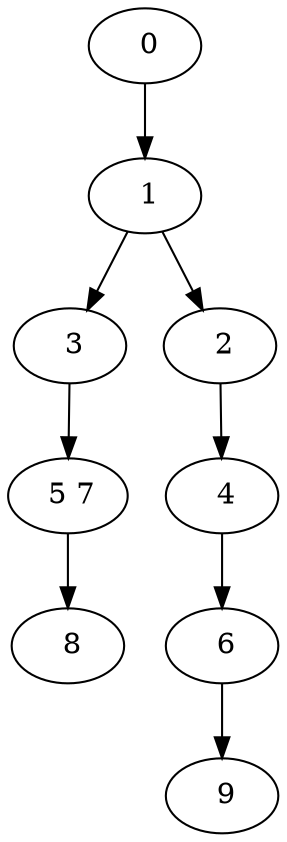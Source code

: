digraph mytree {
" 0" -> " 1";
" 1" -> " 3";
" 1" -> " 2";
" 3" -> " 5 7";
" 2" -> " 4";
" 4" -> " 6";
" 8";
" 5 7" -> " 8";
" 6" -> " 9";
" 9";
}
